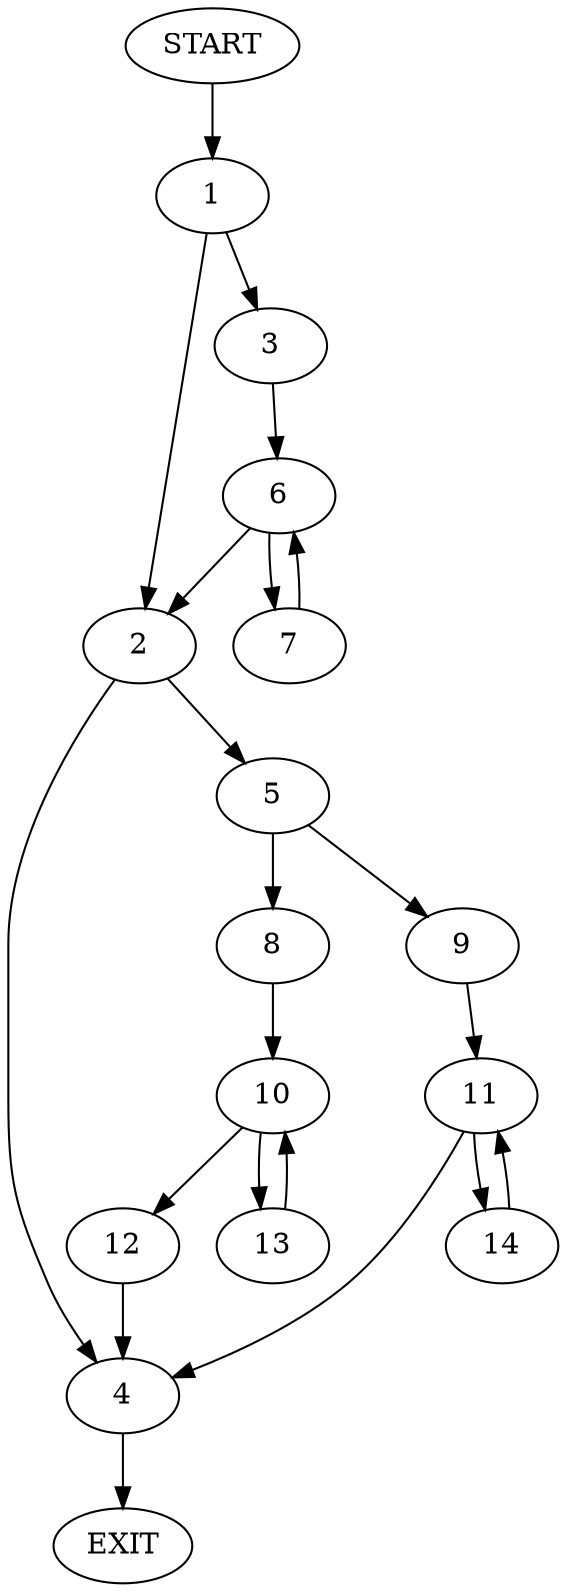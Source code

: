 digraph {
0 [label="START"]
15 [label="EXIT"]
0 -> 1
1 -> 2
1 -> 3
2 -> 4
2 -> 5
3 -> 6
6 -> 2
6 -> 7
7 -> 6
4 -> 15
5 -> 8
5 -> 9
8 -> 10
9 -> 11
10 -> 12
10 -> 13
12 -> 4
13 -> 10
11 -> 4
11 -> 14
14 -> 11
}
